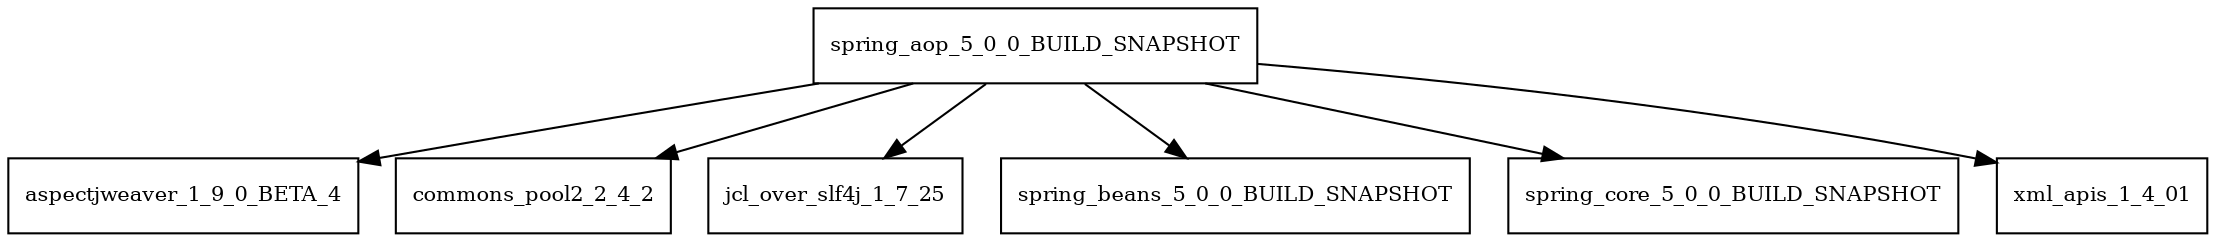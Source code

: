 digraph spring_aop_5_0_0_BUILD_SNAPSHOT_dependencies {
  node [shape = box, fontsize=10.0];
  spring_aop_5_0_0_BUILD_SNAPSHOT -> aspectjweaver_1_9_0_BETA_4;
  spring_aop_5_0_0_BUILD_SNAPSHOT -> commons_pool2_2_4_2;
  spring_aop_5_0_0_BUILD_SNAPSHOT -> jcl_over_slf4j_1_7_25;
  spring_aop_5_0_0_BUILD_SNAPSHOT -> spring_beans_5_0_0_BUILD_SNAPSHOT;
  spring_aop_5_0_0_BUILD_SNAPSHOT -> spring_core_5_0_0_BUILD_SNAPSHOT;
  spring_aop_5_0_0_BUILD_SNAPSHOT -> xml_apis_1_4_01;
}
